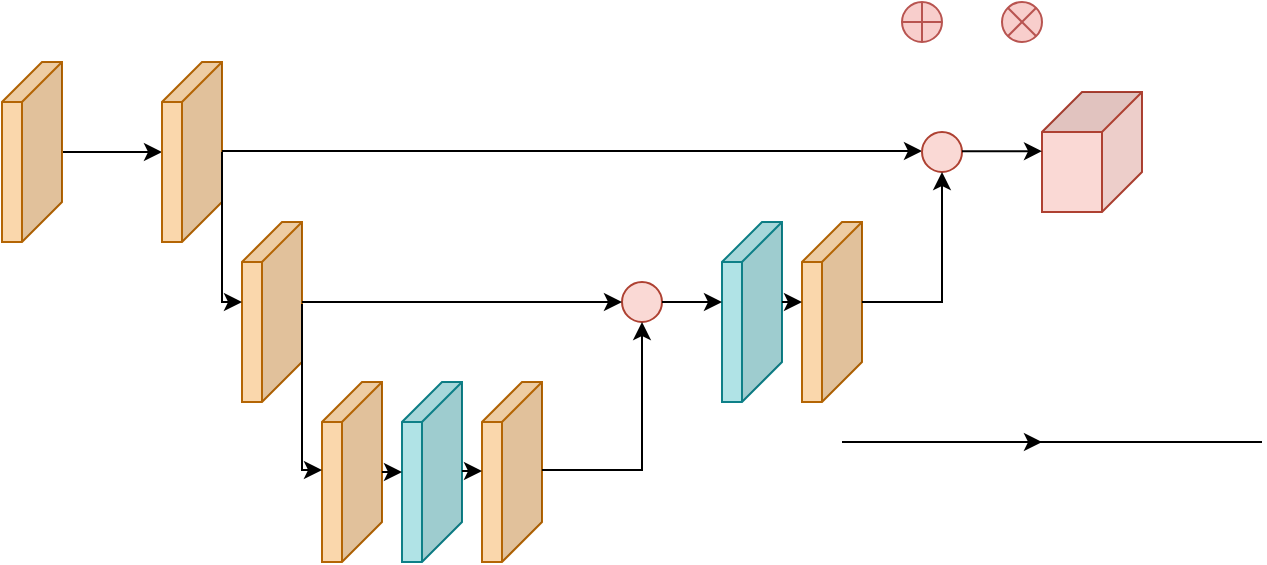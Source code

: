 <mxfile version="21.1.4" type="github">
  <diagram name="第 1 页" id="6r29H9cRSEstqKxB4Bpt">
    <mxGraphModel dx="1050" dy="549" grid="1" gridSize="10" guides="1" tooltips="1" connect="1" arrows="1" fold="1" page="1" pageScale="1" pageWidth="1654" pageHeight="2336" math="0" shadow="0">
      <root>
        <mxCell id="0" />
        <mxCell id="1" parent="0" />
        <mxCell id="SZgKgdD3rdmbUg4Z93Rw-16" value="" style="edgeStyle=orthogonalEdgeStyle;rounded=0;orthogonalLoop=1;jettySize=auto;html=1;" parent="1" source="SZgKgdD3rdmbUg4Z93Rw-1" target="SZgKgdD3rdmbUg4Z93Rw-7" edge="1">
          <mxGeometry relative="1" as="geometry" />
        </mxCell>
        <mxCell id="SZgKgdD3rdmbUg4Z93Rw-1" value="" style="shape=cube;whiteSpace=wrap;html=1;boundedLbl=1;backgroundOutline=1;darkOpacity=0.05;darkOpacity2=0.1;fillColor=#fad7ac;rotation=0;movable=0;resizable=0;rotatable=0;deletable=0;editable=0;locked=1;connectable=0;direction=west;flipV=1;strokeColor=#b46504;" parent="1" vertex="1">
          <mxGeometry x="90" y="120" width="30" height="90" as="geometry" />
        </mxCell>
        <mxCell id="SZgKgdD3rdmbUg4Z93Rw-7" value="" style="shape=cube;whiteSpace=wrap;html=1;boundedLbl=1;backgroundOutline=1;darkOpacity=0.05;darkOpacity2=0.1;fillColor=#fad7ac;rotation=0;movable=0;resizable=0;rotatable=0;deletable=0;editable=0;locked=1;connectable=0;direction=west;flipV=1;strokeColor=#b46504;" parent="1" vertex="1">
          <mxGeometry x="170" y="120" width="30" height="90" as="geometry" />
        </mxCell>
        <mxCell id="SZgKgdD3rdmbUg4Z93Rw-8" value="" style="shape=cube;whiteSpace=wrap;html=1;boundedLbl=1;backgroundOutline=1;darkOpacity=0.05;darkOpacity2=0.1;fillColor=#fad7ac;rotation=0;movable=0;resizable=0;rotatable=0;deletable=0;editable=0;locked=1;connectable=0;direction=west;flipV=1;strokeColor=#b46504;" parent="1" vertex="1">
          <mxGeometry x="210" y="200" width="30" height="90" as="geometry" />
        </mxCell>
        <mxCell id="SZgKgdD3rdmbUg4Z93Rw-17" value="" style="shape=cube;whiteSpace=wrap;html=1;boundedLbl=1;backgroundOutline=1;darkOpacity=0.05;darkOpacity2=0.1;fillColor=#fad7ac;rotation=0;movable=0;resizable=0;rotatable=0;deletable=0;editable=0;locked=1;connectable=0;direction=west;flipV=1;strokeColor=#b46504;" parent="1" vertex="1">
          <mxGeometry x="250" y="280" width="30" height="90" as="geometry" />
        </mxCell>
        <mxCell id="SZgKgdD3rdmbUg4Z93Rw-18" value="" style="shape=cube;whiteSpace=wrap;html=1;boundedLbl=1;backgroundOutline=1;darkOpacity=0.05;darkOpacity2=0.1;fillColor=#b0e3e6;rotation=0;movable=0;resizable=0;rotatable=0;deletable=0;editable=0;locked=1;connectable=0;direction=west;flipV=1;strokeColor=#0e8088;" parent="1" vertex="1">
          <mxGeometry x="290" y="280" width="30" height="90" as="geometry" />
        </mxCell>
        <mxCell id="SZgKgdD3rdmbUg4Z93Rw-19" value="" style="shape=cube;whiteSpace=wrap;html=1;boundedLbl=1;backgroundOutline=1;darkOpacity=0.05;darkOpacity2=0.1;fillColor=#fad7ac;rotation=0;movable=0;resizable=0;rotatable=0;deletable=0;editable=0;locked=1;connectable=0;direction=west;flipV=1;strokeColor=#b46504;" parent="1" vertex="1">
          <mxGeometry x="330" y="280" width="30" height="90" as="geometry" />
        </mxCell>
        <mxCell id="SZgKgdD3rdmbUg4Z93Rw-23" value="" style="endArrow=classic;html=1;rounded=0;" parent="1" source="SZgKgdD3rdmbUg4Z93Rw-17" edge="1">
          <mxGeometry width="50" height="50" relative="1" as="geometry">
            <mxPoint x="470" y="420" as="sourcePoint" />
            <mxPoint x="290" y="325" as="targetPoint" />
          </mxGeometry>
        </mxCell>
        <mxCell id="SZgKgdD3rdmbUg4Z93Rw-25" value="" style="endArrow=classic;html=1;rounded=0;movable=1;resizable=1;rotatable=1;deletable=1;editable=1;locked=0;connectable=1;" parent="1" edge="1">
          <mxGeometry width="50" height="50" relative="1" as="geometry">
            <mxPoint x="320" y="324.5" as="sourcePoint" />
            <mxPoint x="330" y="324.5" as="targetPoint" />
          </mxGeometry>
        </mxCell>
        <mxCell id="SZgKgdD3rdmbUg4Z93Rw-27" value="" style="endArrow=classic;html=1;rounded=0;" parent="1" edge="1">
          <mxGeometry width="50" height="50" relative="1" as="geometry">
            <mxPoint x="200" y="164.5" as="sourcePoint" />
            <mxPoint x="550" y="164.5" as="targetPoint" />
          </mxGeometry>
        </mxCell>
        <mxCell id="SZgKgdD3rdmbUg4Z93Rw-28" value="" style="ellipse;whiteSpace=wrap;html=1;aspect=fixed;fillColor=#fad9d5;strokeColor=#ae4132;movable=0;resizable=0;rotatable=0;deletable=0;editable=0;locked=1;connectable=0;" parent="1" vertex="1">
          <mxGeometry x="550" y="155" width="20" height="20" as="geometry" />
        </mxCell>
        <mxCell id="SZgKgdD3rdmbUg4Z93Rw-29" value="" style="shape=cube;whiteSpace=wrap;html=1;boundedLbl=1;backgroundOutline=1;darkOpacity=0.05;darkOpacity2=0.1;flipV=0;flipH=0;direction=south;fillColor=#fad9d5;strokeColor=#ae4132;movable=0;resizable=0;rotatable=0;deletable=0;editable=0;locked=1;connectable=0;" parent="1" vertex="1">
          <mxGeometry x="610" y="135" width="50" height="60" as="geometry" />
        </mxCell>
        <mxCell id="SZgKgdD3rdmbUg4Z93Rw-32" value="" style="endArrow=classic;html=1;rounded=0;" parent="1" edge="1">
          <mxGeometry width="50" height="50" relative="1" as="geometry">
            <mxPoint x="570" y="164.58" as="sourcePoint" />
            <mxPoint x="610" y="164.58" as="targetPoint" />
          </mxGeometry>
        </mxCell>
        <mxCell id="SZgKgdD3rdmbUg4Z93Rw-33" value="" style="ellipse;whiteSpace=wrap;html=1;aspect=fixed;fillColor=#fad9d5;strokeColor=#ae4132;movable=1;resizable=1;rotatable=1;deletable=1;editable=1;locked=0;connectable=1;" parent="1" vertex="1">
          <mxGeometry x="400" y="230" width="20" height="20" as="geometry" />
        </mxCell>
        <mxCell id="SZgKgdD3rdmbUg4Z93Rw-34" value="" style="shape=cube;whiteSpace=wrap;html=1;boundedLbl=1;backgroundOutline=1;darkOpacity=0.05;darkOpacity2=0.1;fillColor=#fad7ac;rotation=0;movable=0;resizable=0;rotatable=0;deletable=0;editable=0;locked=1;connectable=0;direction=west;flipV=1;strokeColor=#b46504;" parent="1" vertex="1">
          <mxGeometry x="490" y="200" width="30" height="90" as="geometry" />
        </mxCell>
        <mxCell id="SZgKgdD3rdmbUg4Z93Rw-35" value="" style="shape=cube;whiteSpace=wrap;html=1;boundedLbl=1;backgroundOutline=1;darkOpacity=0.05;darkOpacity2=0.1;fillColor=#b0e3e6;rotation=0;movable=0;resizable=0;rotatable=0;deletable=0;editable=0;locked=1;connectable=0;direction=west;flipV=1;strokeColor=#0e8088;" parent="1" vertex="1">
          <mxGeometry x="450" y="200" width="30" height="90" as="geometry" />
        </mxCell>
        <mxCell id="SZgKgdD3rdmbUg4Z93Rw-39" value="" style="endArrow=classic;html=1;rounded=0;" parent="1" edge="1">
          <mxGeometry width="50" height="50" relative="1" as="geometry">
            <mxPoint x="480" y="240" as="sourcePoint" />
            <mxPoint x="490" y="240" as="targetPoint" />
          </mxGeometry>
        </mxCell>
        <mxCell id="SZgKgdD3rdmbUg4Z93Rw-40" value="" style="endArrow=classic;html=1;rounded=0;exitX=1;exitY=0.5;exitDx=0;exitDy=0;" parent="1" source="SZgKgdD3rdmbUg4Z93Rw-33" edge="1">
          <mxGeometry width="50" height="50" relative="1" as="geometry">
            <mxPoint x="460" y="310" as="sourcePoint" />
            <mxPoint x="450" y="240" as="targetPoint" />
          </mxGeometry>
        </mxCell>
        <mxCell id="SZgKgdD3rdmbUg4Z93Rw-41" value="" style="endArrow=classic;html=1;rounded=0;entryX=0;entryY=0.5;entryDx=0;entryDy=0;" parent="1" target="SZgKgdD3rdmbUg4Z93Rw-33" edge="1">
          <mxGeometry width="50" height="50" relative="1" as="geometry">
            <mxPoint x="240" y="240" as="sourcePoint" />
            <mxPoint x="510" y="260" as="targetPoint" />
          </mxGeometry>
        </mxCell>
        <mxCell id="zyK9Dv9r-tCBNaW2M1BK-2" value="" style="endArrow=classic;html=1;rounded=0;" edge="1" parent="1">
          <mxGeometry width="50" height="50" relative="1" as="geometry">
            <mxPoint x="200" y="165" as="sourcePoint" />
            <mxPoint x="210" y="240" as="targetPoint" />
            <Array as="points">
              <mxPoint x="200" y="240" />
            </Array>
          </mxGeometry>
        </mxCell>
        <mxCell id="zyK9Dv9r-tCBNaW2M1BK-3" value="" style="endArrow=classic;html=1;rounded=0;" edge="1" parent="1">
          <mxGeometry width="50" height="50" relative="1" as="geometry">
            <mxPoint x="240" y="241" as="sourcePoint" />
            <mxPoint x="250" y="324" as="targetPoint" />
            <Array as="points">
              <mxPoint x="240" y="324" />
            </Array>
          </mxGeometry>
        </mxCell>
        <mxCell id="zyK9Dv9r-tCBNaW2M1BK-4" value="" style="endArrow=classic;html=1;rounded=0;" edge="1" parent="1">
          <mxGeometry width="50" height="50" relative="1" as="geometry">
            <mxPoint x="360" y="324" as="sourcePoint" />
            <mxPoint x="410" y="250" as="targetPoint" />
            <Array as="points">
              <mxPoint x="410" y="324" />
            </Array>
          </mxGeometry>
        </mxCell>
        <mxCell id="zyK9Dv9r-tCBNaW2M1BK-5" value="" style="endArrow=classic;html=1;rounded=0;" edge="1" parent="1">
          <mxGeometry width="50" height="50" relative="1" as="geometry">
            <mxPoint x="520" y="240" as="sourcePoint" />
            <mxPoint x="560" y="175" as="targetPoint" />
            <Array as="points">
              <mxPoint x="560" y="240" />
            </Array>
          </mxGeometry>
        </mxCell>
        <mxCell id="zyK9Dv9r-tCBNaW2M1BK-6" value="" style="shape=orEllipse;perimeter=ellipsePerimeter;whiteSpace=wrap;html=1;backgroundOutline=1;fillColor=#f8cecc;strokeColor=#b85450;" vertex="1" parent="1">
          <mxGeometry x="540" y="90" width="20" height="20" as="geometry" />
        </mxCell>
        <mxCell id="zyK9Dv9r-tCBNaW2M1BK-7" value="" style="shape=sumEllipse;perimeter=ellipsePerimeter;whiteSpace=wrap;html=1;backgroundOutline=1;fillColor=#f8cecc;strokeColor=#b85450;" vertex="1" parent="1">
          <mxGeometry x="590" y="90" width="20" height="20" as="geometry" />
        </mxCell>
        <mxCell id="zyK9Dv9r-tCBNaW2M1BK-8" value="" style="endArrow=classic;html=1;rounded=0;" edge="1" parent="1">
          <mxGeometry width="50" height="50" relative="1" as="geometry">
            <mxPoint x="510" y="310" as="sourcePoint" />
            <mxPoint x="610" y="310" as="targetPoint" />
          </mxGeometry>
        </mxCell>
        <mxCell id="zyK9Dv9r-tCBNaW2M1BK-9" value="" style="endArrow=none;html=1;rounded=0;" edge="1" parent="1">
          <mxGeometry width="50" height="50" relative="1" as="geometry">
            <mxPoint x="600" y="310" as="sourcePoint" />
            <mxPoint x="720" y="310" as="targetPoint" />
          </mxGeometry>
        </mxCell>
      </root>
    </mxGraphModel>
  </diagram>
</mxfile>
